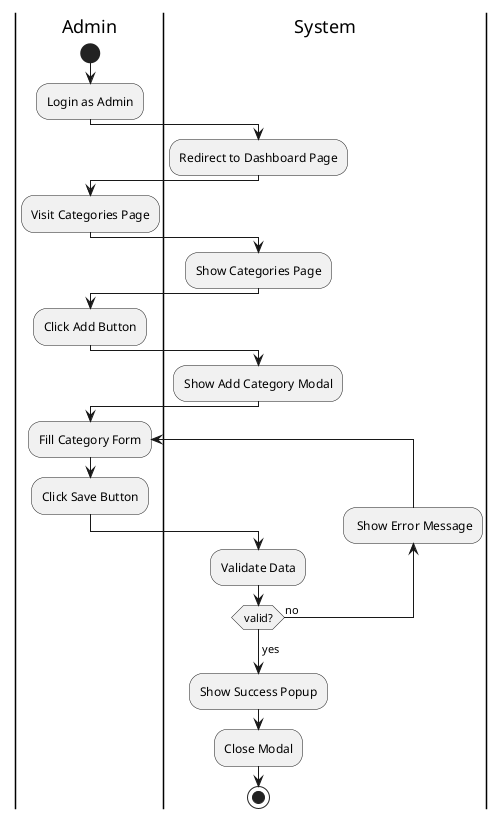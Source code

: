 @startuml AddCategory
|Admin|
start
:Login as Admin;
|System|
:Redirect to Dashboard Page;
|Admin|
:Visit Categories Page;
|System|
:Show Categories Page;
|Admin|
:Click Add Button;
|System|
:Show Add Category Modal;
|Admin|
repeat :Fill Category Form;
:Click Save Button;
|System|
:Validate Data;
backward: Show Error Message;
repeat while(valid?) is (no)
->yes;
|System|
:Show Success Popup;
:Close Modal;
stop
@enduml
